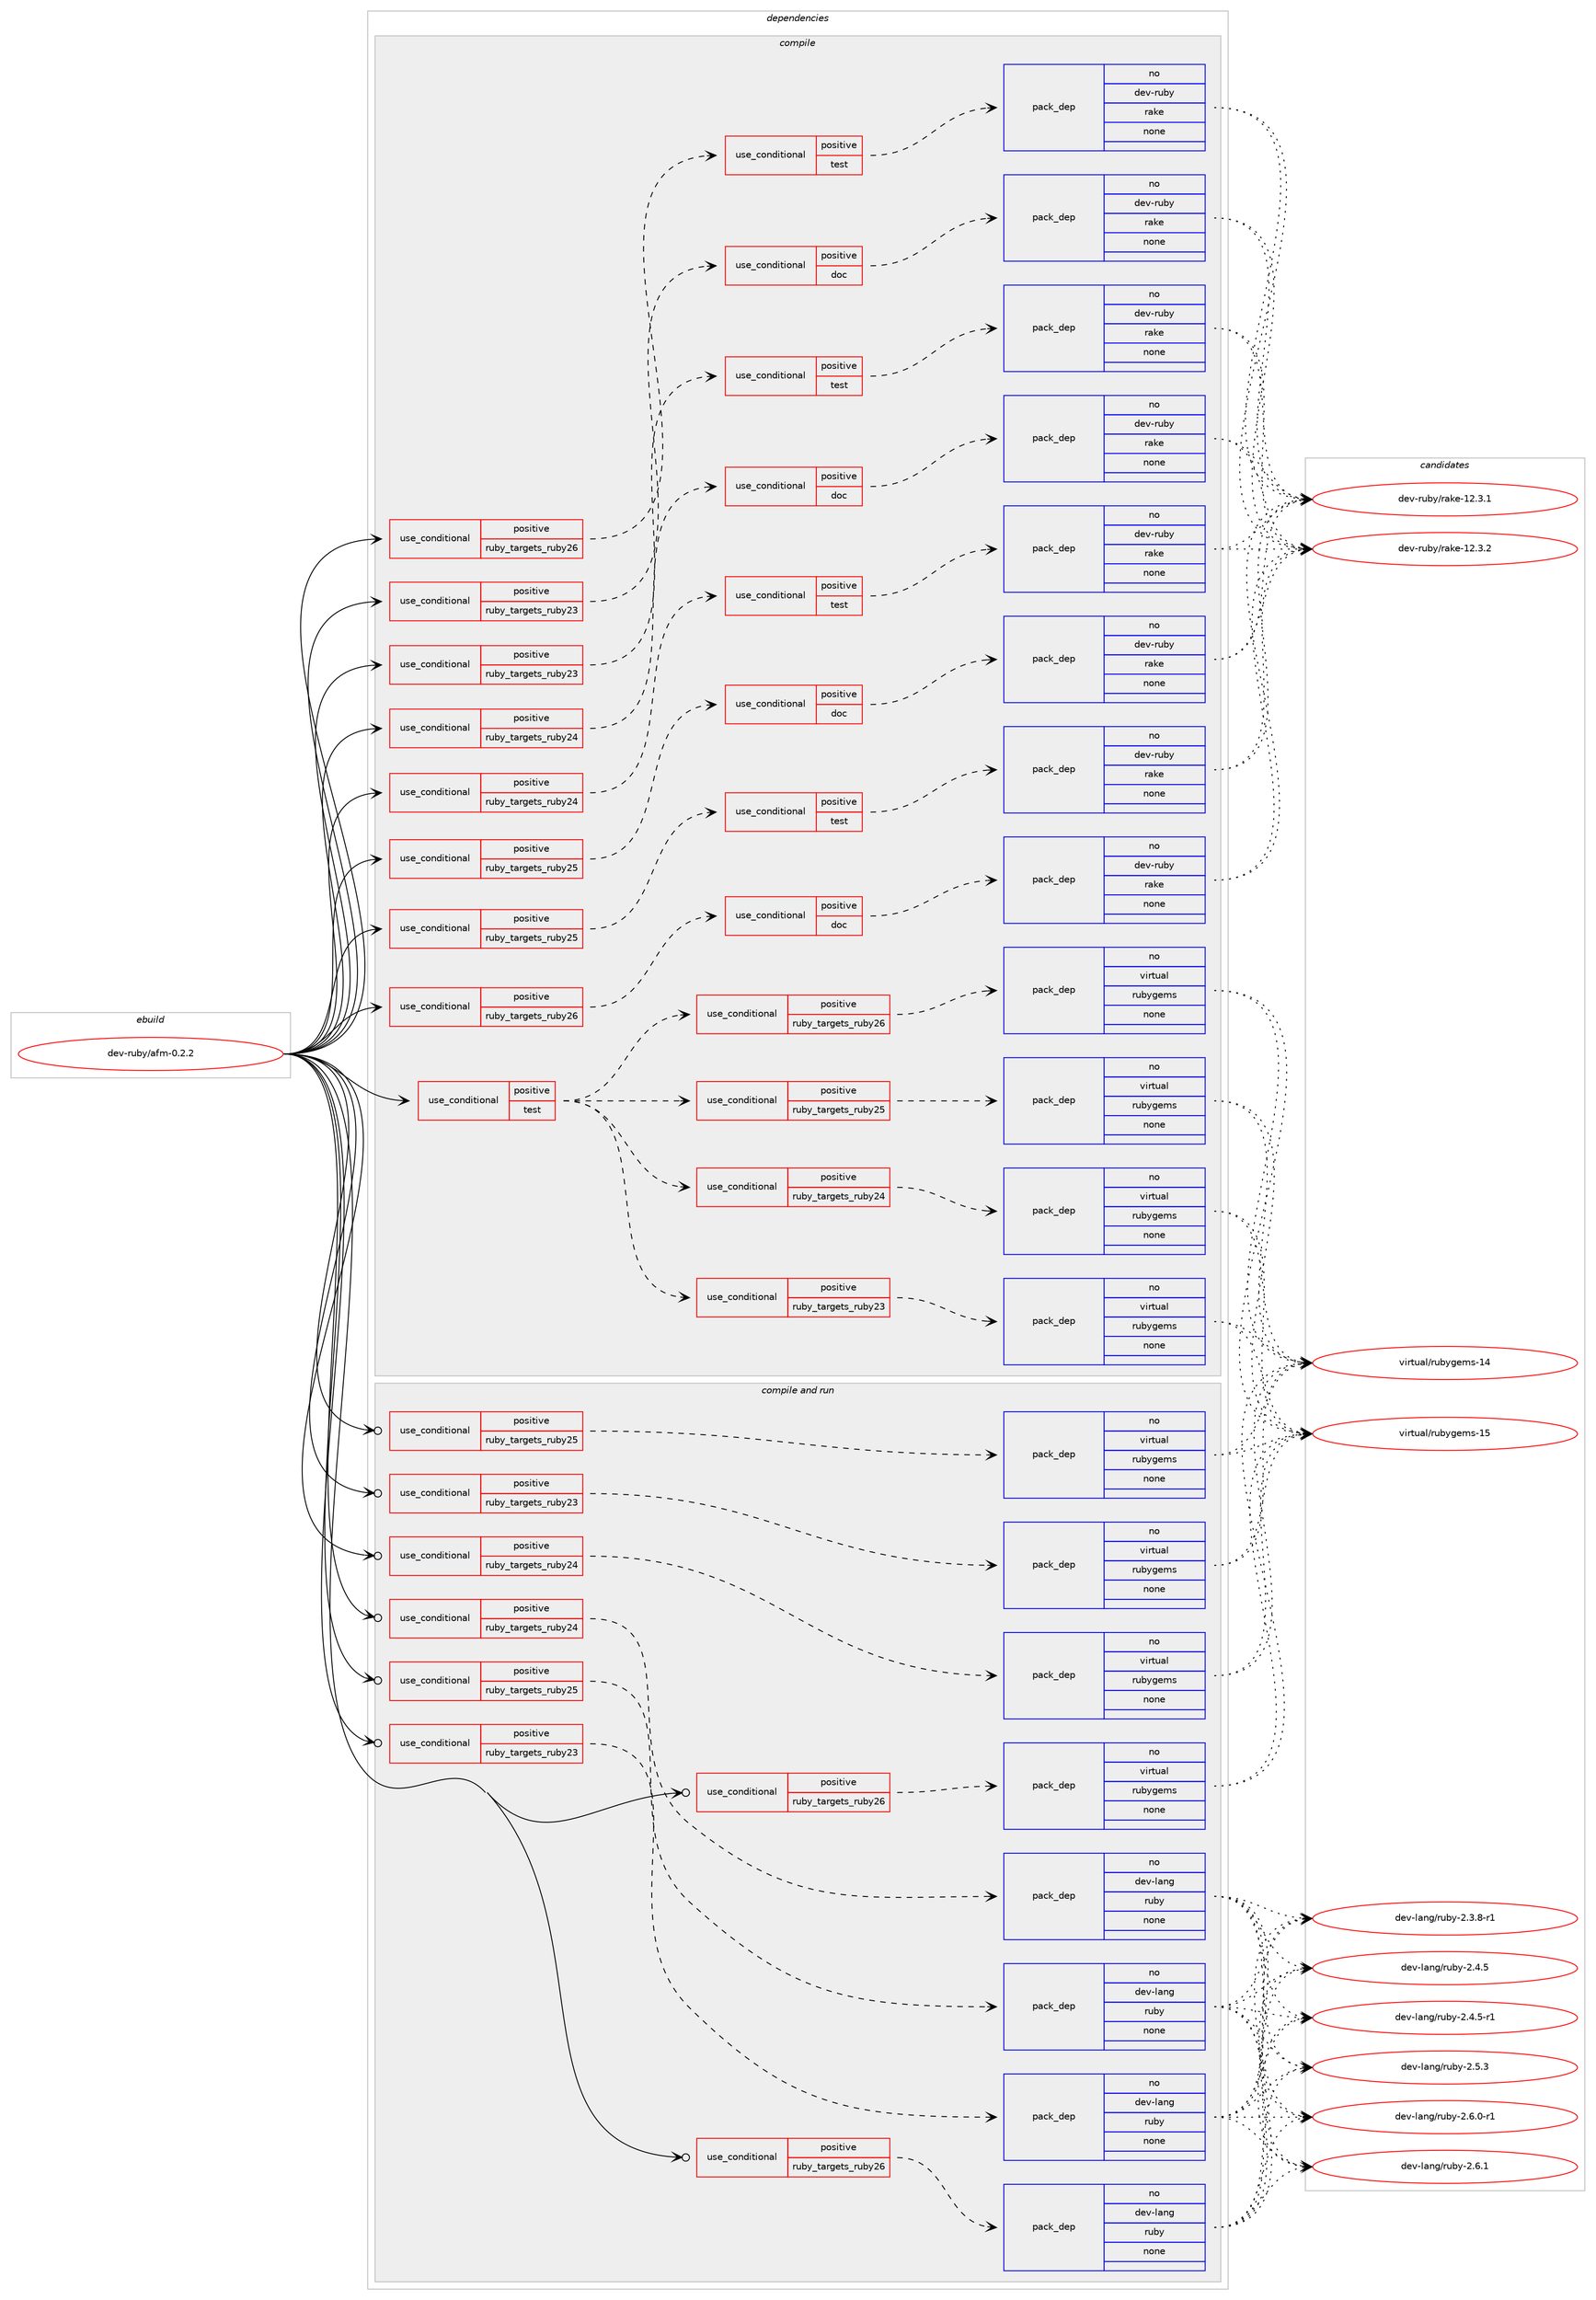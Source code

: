 digraph prolog {

# *************
# Graph options
# *************

newrank=true;
concentrate=true;
compound=true;
graph [rankdir=LR,fontname=Helvetica,fontsize=10,ranksep=1.5];#, ranksep=2.5, nodesep=0.2];
edge  [arrowhead=vee];
node  [fontname=Helvetica,fontsize=10];

# **********
# The ebuild
# **********

subgraph cluster_leftcol {
color=gray;
rank=same;
label=<<i>ebuild</i>>;
id [label="dev-ruby/afm-0.2.2", color=red, width=4, href="../dev-ruby/afm-0.2.2.svg"];
}

# ****************
# The dependencies
# ****************

subgraph cluster_midcol {
color=gray;
label=<<i>dependencies</i>>;
subgraph cluster_compile {
fillcolor="#eeeeee";
style=filled;
label=<<i>compile</i>>;
subgraph cond393060 {
dependency1480420 [label=<<TABLE BORDER="0" CELLBORDER="1" CELLSPACING="0" CELLPADDING="4"><TR><TD ROWSPAN="3" CELLPADDING="10">use_conditional</TD></TR><TR><TD>positive</TD></TR><TR><TD>ruby_targets_ruby23</TD></TR></TABLE>>, shape=none, color=red];
subgraph cond393061 {
dependency1480421 [label=<<TABLE BORDER="0" CELLBORDER="1" CELLSPACING="0" CELLPADDING="4"><TR><TD ROWSPAN="3" CELLPADDING="10">use_conditional</TD></TR><TR><TD>positive</TD></TR><TR><TD>doc</TD></TR></TABLE>>, shape=none, color=red];
subgraph pack1063934 {
dependency1480422 [label=<<TABLE BORDER="0" CELLBORDER="1" CELLSPACING="0" CELLPADDING="4" WIDTH="220"><TR><TD ROWSPAN="6" CELLPADDING="30">pack_dep</TD></TR><TR><TD WIDTH="110">no</TD></TR><TR><TD>dev-ruby</TD></TR><TR><TD>rake</TD></TR><TR><TD>none</TD></TR><TR><TD></TD></TR></TABLE>>, shape=none, color=blue];
}
dependency1480421:e -> dependency1480422:w [weight=20,style="dashed",arrowhead="vee"];
}
dependency1480420:e -> dependency1480421:w [weight=20,style="dashed",arrowhead="vee"];
}
id:e -> dependency1480420:w [weight=20,style="solid",arrowhead="vee"];
subgraph cond393062 {
dependency1480423 [label=<<TABLE BORDER="0" CELLBORDER="1" CELLSPACING="0" CELLPADDING="4"><TR><TD ROWSPAN="3" CELLPADDING="10">use_conditional</TD></TR><TR><TD>positive</TD></TR><TR><TD>ruby_targets_ruby23</TD></TR></TABLE>>, shape=none, color=red];
subgraph cond393063 {
dependency1480424 [label=<<TABLE BORDER="0" CELLBORDER="1" CELLSPACING="0" CELLPADDING="4"><TR><TD ROWSPAN="3" CELLPADDING="10">use_conditional</TD></TR><TR><TD>positive</TD></TR><TR><TD>test</TD></TR></TABLE>>, shape=none, color=red];
subgraph pack1063935 {
dependency1480425 [label=<<TABLE BORDER="0" CELLBORDER="1" CELLSPACING="0" CELLPADDING="4" WIDTH="220"><TR><TD ROWSPAN="6" CELLPADDING="30">pack_dep</TD></TR><TR><TD WIDTH="110">no</TD></TR><TR><TD>dev-ruby</TD></TR><TR><TD>rake</TD></TR><TR><TD>none</TD></TR><TR><TD></TD></TR></TABLE>>, shape=none, color=blue];
}
dependency1480424:e -> dependency1480425:w [weight=20,style="dashed",arrowhead="vee"];
}
dependency1480423:e -> dependency1480424:w [weight=20,style="dashed",arrowhead="vee"];
}
id:e -> dependency1480423:w [weight=20,style="solid",arrowhead="vee"];
subgraph cond393064 {
dependency1480426 [label=<<TABLE BORDER="0" CELLBORDER="1" CELLSPACING="0" CELLPADDING="4"><TR><TD ROWSPAN="3" CELLPADDING="10">use_conditional</TD></TR><TR><TD>positive</TD></TR><TR><TD>ruby_targets_ruby24</TD></TR></TABLE>>, shape=none, color=red];
subgraph cond393065 {
dependency1480427 [label=<<TABLE BORDER="0" CELLBORDER="1" CELLSPACING="0" CELLPADDING="4"><TR><TD ROWSPAN="3" CELLPADDING="10">use_conditional</TD></TR><TR><TD>positive</TD></TR><TR><TD>doc</TD></TR></TABLE>>, shape=none, color=red];
subgraph pack1063936 {
dependency1480428 [label=<<TABLE BORDER="0" CELLBORDER="1" CELLSPACING="0" CELLPADDING="4" WIDTH="220"><TR><TD ROWSPAN="6" CELLPADDING="30">pack_dep</TD></TR><TR><TD WIDTH="110">no</TD></TR><TR><TD>dev-ruby</TD></TR><TR><TD>rake</TD></TR><TR><TD>none</TD></TR><TR><TD></TD></TR></TABLE>>, shape=none, color=blue];
}
dependency1480427:e -> dependency1480428:w [weight=20,style="dashed",arrowhead="vee"];
}
dependency1480426:e -> dependency1480427:w [weight=20,style="dashed",arrowhead="vee"];
}
id:e -> dependency1480426:w [weight=20,style="solid",arrowhead="vee"];
subgraph cond393066 {
dependency1480429 [label=<<TABLE BORDER="0" CELLBORDER="1" CELLSPACING="0" CELLPADDING="4"><TR><TD ROWSPAN="3" CELLPADDING="10">use_conditional</TD></TR><TR><TD>positive</TD></TR><TR><TD>ruby_targets_ruby24</TD></TR></TABLE>>, shape=none, color=red];
subgraph cond393067 {
dependency1480430 [label=<<TABLE BORDER="0" CELLBORDER="1" CELLSPACING="0" CELLPADDING="4"><TR><TD ROWSPAN="3" CELLPADDING="10">use_conditional</TD></TR><TR><TD>positive</TD></TR><TR><TD>test</TD></TR></TABLE>>, shape=none, color=red];
subgraph pack1063937 {
dependency1480431 [label=<<TABLE BORDER="0" CELLBORDER="1" CELLSPACING="0" CELLPADDING="4" WIDTH="220"><TR><TD ROWSPAN="6" CELLPADDING="30">pack_dep</TD></TR><TR><TD WIDTH="110">no</TD></TR><TR><TD>dev-ruby</TD></TR><TR><TD>rake</TD></TR><TR><TD>none</TD></TR><TR><TD></TD></TR></TABLE>>, shape=none, color=blue];
}
dependency1480430:e -> dependency1480431:w [weight=20,style="dashed",arrowhead="vee"];
}
dependency1480429:e -> dependency1480430:w [weight=20,style="dashed",arrowhead="vee"];
}
id:e -> dependency1480429:w [weight=20,style="solid",arrowhead="vee"];
subgraph cond393068 {
dependency1480432 [label=<<TABLE BORDER="0" CELLBORDER="1" CELLSPACING="0" CELLPADDING="4"><TR><TD ROWSPAN="3" CELLPADDING="10">use_conditional</TD></TR><TR><TD>positive</TD></TR><TR><TD>ruby_targets_ruby25</TD></TR></TABLE>>, shape=none, color=red];
subgraph cond393069 {
dependency1480433 [label=<<TABLE BORDER="0" CELLBORDER="1" CELLSPACING="0" CELLPADDING="4"><TR><TD ROWSPAN="3" CELLPADDING="10">use_conditional</TD></TR><TR><TD>positive</TD></TR><TR><TD>doc</TD></TR></TABLE>>, shape=none, color=red];
subgraph pack1063938 {
dependency1480434 [label=<<TABLE BORDER="0" CELLBORDER="1" CELLSPACING="0" CELLPADDING="4" WIDTH="220"><TR><TD ROWSPAN="6" CELLPADDING="30">pack_dep</TD></TR><TR><TD WIDTH="110">no</TD></TR><TR><TD>dev-ruby</TD></TR><TR><TD>rake</TD></TR><TR><TD>none</TD></TR><TR><TD></TD></TR></TABLE>>, shape=none, color=blue];
}
dependency1480433:e -> dependency1480434:w [weight=20,style="dashed",arrowhead="vee"];
}
dependency1480432:e -> dependency1480433:w [weight=20,style="dashed",arrowhead="vee"];
}
id:e -> dependency1480432:w [weight=20,style="solid",arrowhead="vee"];
subgraph cond393070 {
dependency1480435 [label=<<TABLE BORDER="0" CELLBORDER="1" CELLSPACING="0" CELLPADDING="4"><TR><TD ROWSPAN="3" CELLPADDING="10">use_conditional</TD></TR><TR><TD>positive</TD></TR><TR><TD>ruby_targets_ruby25</TD></TR></TABLE>>, shape=none, color=red];
subgraph cond393071 {
dependency1480436 [label=<<TABLE BORDER="0" CELLBORDER="1" CELLSPACING="0" CELLPADDING="4"><TR><TD ROWSPAN="3" CELLPADDING="10">use_conditional</TD></TR><TR><TD>positive</TD></TR><TR><TD>test</TD></TR></TABLE>>, shape=none, color=red];
subgraph pack1063939 {
dependency1480437 [label=<<TABLE BORDER="0" CELLBORDER="1" CELLSPACING="0" CELLPADDING="4" WIDTH="220"><TR><TD ROWSPAN="6" CELLPADDING="30">pack_dep</TD></TR><TR><TD WIDTH="110">no</TD></TR><TR><TD>dev-ruby</TD></TR><TR><TD>rake</TD></TR><TR><TD>none</TD></TR><TR><TD></TD></TR></TABLE>>, shape=none, color=blue];
}
dependency1480436:e -> dependency1480437:w [weight=20,style="dashed",arrowhead="vee"];
}
dependency1480435:e -> dependency1480436:w [weight=20,style="dashed",arrowhead="vee"];
}
id:e -> dependency1480435:w [weight=20,style="solid",arrowhead="vee"];
subgraph cond393072 {
dependency1480438 [label=<<TABLE BORDER="0" CELLBORDER="1" CELLSPACING="0" CELLPADDING="4"><TR><TD ROWSPAN="3" CELLPADDING="10">use_conditional</TD></TR><TR><TD>positive</TD></TR><TR><TD>ruby_targets_ruby26</TD></TR></TABLE>>, shape=none, color=red];
subgraph cond393073 {
dependency1480439 [label=<<TABLE BORDER="0" CELLBORDER="1" CELLSPACING="0" CELLPADDING="4"><TR><TD ROWSPAN="3" CELLPADDING="10">use_conditional</TD></TR><TR><TD>positive</TD></TR><TR><TD>doc</TD></TR></TABLE>>, shape=none, color=red];
subgraph pack1063940 {
dependency1480440 [label=<<TABLE BORDER="0" CELLBORDER="1" CELLSPACING="0" CELLPADDING="4" WIDTH="220"><TR><TD ROWSPAN="6" CELLPADDING="30">pack_dep</TD></TR><TR><TD WIDTH="110">no</TD></TR><TR><TD>dev-ruby</TD></TR><TR><TD>rake</TD></TR><TR><TD>none</TD></TR><TR><TD></TD></TR></TABLE>>, shape=none, color=blue];
}
dependency1480439:e -> dependency1480440:w [weight=20,style="dashed",arrowhead="vee"];
}
dependency1480438:e -> dependency1480439:w [weight=20,style="dashed",arrowhead="vee"];
}
id:e -> dependency1480438:w [weight=20,style="solid",arrowhead="vee"];
subgraph cond393074 {
dependency1480441 [label=<<TABLE BORDER="0" CELLBORDER="1" CELLSPACING="0" CELLPADDING="4"><TR><TD ROWSPAN="3" CELLPADDING="10">use_conditional</TD></TR><TR><TD>positive</TD></TR><TR><TD>ruby_targets_ruby26</TD></TR></TABLE>>, shape=none, color=red];
subgraph cond393075 {
dependency1480442 [label=<<TABLE BORDER="0" CELLBORDER="1" CELLSPACING="0" CELLPADDING="4"><TR><TD ROWSPAN="3" CELLPADDING="10">use_conditional</TD></TR><TR><TD>positive</TD></TR><TR><TD>test</TD></TR></TABLE>>, shape=none, color=red];
subgraph pack1063941 {
dependency1480443 [label=<<TABLE BORDER="0" CELLBORDER="1" CELLSPACING="0" CELLPADDING="4" WIDTH="220"><TR><TD ROWSPAN="6" CELLPADDING="30">pack_dep</TD></TR><TR><TD WIDTH="110">no</TD></TR><TR><TD>dev-ruby</TD></TR><TR><TD>rake</TD></TR><TR><TD>none</TD></TR><TR><TD></TD></TR></TABLE>>, shape=none, color=blue];
}
dependency1480442:e -> dependency1480443:w [weight=20,style="dashed",arrowhead="vee"];
}
dependency1480441:e -> dependency1480442:w [weight=20,style="dashed",arrowhead="vee"];
}
id:e -> dependency1480441:w [weight=20,style="solid",arrowhead="vee"];
subgraph cond393076 {
dependency1480444 [label=<<TABLE BORDER="0" CELLBORDER="1" CELLSPACING="0" CELLPADDING="4"><TR><TD ROWSPAN="3" CELLPADDING="10">use_conditional</TD></TR><TR><TD>positive</TD></TR><TR><TD>test</TD></TR></TABLE>>, shape=none, color=red];
subgraph cond393077 {
dependency1480445 [label=<<TABLE BORDER="0" CELLBORDER="1" CELLSPACING="0" CELLPADDING="4"><TR><TD ROWSPAN="3" CELLPADDING="10">use_conditional</TD></TR><TR><TD>positive</TD></TR><TR><TD>ruby_targets_ruby23</TD></TR></TABLE>>, shape=none, color=red];
subgraph pack1063942 {
dependency1480446 [label=<<TABLE BORDER="0" CELLBORDER="1" CELLSPACING="0" CELLPADDING="4" WIDTH="220"><TR><TD ROWSPAN="6" CELLPADDING="30">pack_dep</TD></TR><TR><TD WIDTH="110">no</TD></TR><TR><TD>virtual</TD></TR><TR><TD>rubygems</TD></TR><TR><TD>none</TD></TR><TR><TD></TD></TR></TABLE>>, shape=none, color=blue];
}
dependency1480445:e -> dependency1480446:w [weight=20,style="dashed",arrowhead="vee"];
}
dependency1480444:e -> dependency1480445:w [weight=20,style="dashed",arrowhead="vee"];
subgraph cond393078 {
dependency1480447 [label=<<TABLE BORDER="0" CELLBORDER="1" CELLSPACING="0" CELLPADDING="4"><TR><TD ROWSPAN="3" CELLPADDING="10">use_conditional</TD></TR><TR><TD>positive</TD></TR><TR><TD>ruby_targets_ruby24</TD></TR></TABLE>>, shape=none, color=red];
subgraph pack1063943 {
dependency1480448 [label=<<TABLE BORDER="0" CELLBORDER="1" CELLSPACING="0" CELLPADDING="4" WIDTH="220"><TR><TD ROWSPAN="6" CELLPADDING="30">pack_dep</TD></TR><TR><TD WIDTH="110">no</TD></TR><TR><TD>virtual</TD></TR><TR><TD>rubygems</TD></TR><TR><TD>none</TD></TR><TR><TD></TD></TR></TABLE>>, shape=none, color=blue];
}
dependency1480447:e -> dependency1480448:w [weight=20,style="dashed",arrowhead="vee"];
}
dependency1480444:e -> dependency1480447:w [weight=20,style="dashed",arrowhead="vee"];
subgraph cond393079 {
dependency1480449 [label=<<TABLE BORDER="0" CELLBORDER="1" CELLSPACING="0" CELLPADDING="4"><TR><TD ROWSPAN="3" CELLPADDING="10">use_conditional</TD></TR><TR><TD>positive</TD></TR><TR><TD>ruby_targets_ruby25</TD></TR></TABLE>>, shape=none, color=red];
subgraph pack1063944 {
dependency1480450 [label=<<TABLE BORDER="0" CELLBORDER="1" CELLSPACING="0" CELLPADDING="4" WIDTH="220"><TR><TD ROWSPAN="6" CELLPADDING="30">pack_dep</TD></TR><TR><TD WIDTH="110">no</TD></TR><TR><TD>virtual</TD></TR><TR><TD>rubygems</TD></TR><TR><TD>none</TD></TR><TR><TD></TD></TR></TABLE>>, shape=none, color=blue];
}
dependency1480449:e -> dependency1480450:w [weight=20,style="dashed",arrowhead="vee"];
}
dependency1480444:e -> dependency1480449:w [weight=20,style="dashed",arrowhead="vee"];
subgraph cond393080 {
dependency1480451 [label=<<TABLE BORDER="0" CELLBORDER="1" CELLSPACING="0" CELLPADDING="4"><TR><TD ROWSPAN="3" CELLPADDING="10">use_conditional</TD></TR><TR><TD>positive</TD></TR><TR><TD>ruby_targets_ruby26</TD></TR></TABLE>>, shape=none, color=red];
subgraph pack1063945 {
dependency1480452 [label=<<TABLE BORDER="0" CELLBORDER="1" CELLSPACING="0" CELLPADDING="4" WIDTH="220"><TR><TD ROWSPAN="6" CELLPADDING="30">pack_dep</TD></TR><TR><TD WIDTH="110">no</TD></TR><TR><TD>virtual</TD></TR><TR><TD>rubygems</TD></TR><TR><TD>none</TD></TR><TR><TD></TD></TR></TABLE>>, shape=none, color=blue];
}
dependency1480451:e -> dependency1480452:w [weight=20,style="dashed",arrowhead="vee"];
}
dependency1480444:e -> dependency1480451:w [weight=20,style="dashed",arrowhead="vee"];
}
id:e -> dependency1480444:w [weight=20,style="solid",arrowhead="vee"];
}
subgraph cluster_compileandrun {
fillcolor="#eeeeee";
style=filled;
label=<<i>compile and run</i>>;
subgraph cond393081 {
dependency1480453 [label=<<TABLE BORDER="0" CELLBORDER="1" CELLSPACING="0" CELLPADDING="4"><TR><TD ROWSPAN="3" CELLPADDING="10">use_conditional</TD></TR><TR><TD>positive</TD></TR><TR><TD>ruby_targets_ruby23</TD></TR></TABLE>>, shape=none, color=red];
subgraph pack1063946 {
dependency1480454 [label=<<TABLE BORDER="0" CELLBORDER="1" CELLSPACING="0" CELLPADDING="4" WIDTH="220"><TR><TD ROWSPAN="6" CELLPADDING="30">pack_dep</TD></TR><TR><TD WIDTH="110">no</TD></TR><TR><TD>dev-lang</TD></TR><TR><TD>ruby</TD></TR><TR><TD>none</TD></TR><TR><TD></TD></TR></TABLE>>, shape=none, color=blue];
}
dependency1480453:e -> dependency1480454:w [weight=20,style="dashed",arrowhead="vee"];
}
id:e -> dependency1480453:w [weight=20,style="solid",arrowhead="odotvee"];
subgraph cond393082 {
dependency1480455 [label=<<TABLE BORDER="0" CELLBORDER="1" CELLSPACING="0" CELLPADDING="4"><TR><TD ROWSPAN="3" CELLPADDING="10">use_conditional</TD></TR><TR><TD>positive</TD></TR><TR><TD>ruby_targets_ruby23</TD></TR></TABLE>>, shape=none, color=red];
subgraph pack1063947 {
dependency1480456 [label=<<TABLE BORDER="0" CELLBORDER="1" CELLSPACING="0" CELLPADDING="4" WIDTH="220"><TR><TD ROWSPAN="6" CELLPADDING="30">pack_dep</TD></TR><TR><TD WIDTH="110">no</TD></TR><TR><TD>virtual</TD></TR><TR><TD>rubygems</TD></TR><TR><TD>none</TD></TR><TR><TD></TD></TR></TABLE>>, shape=none, color=blue];
}
dependency1480455:e -> dependency1480456:w [weight=20,style="dashed",arrowhead="vee"];
}
id:e -> dependency1480455:w [weight=20,style="solid",arrowhead="odotvee"];
subgraph cond393083 {
dependency1480457 [label=<<TABLE BORDER="0" CELLBORDER="1" CELLSPACING="0" CELLPADDING="4"><TR><TD ROWSPAN="3" CELLPADDING="10">use_conditional</TD></TR><TR><TD>positive</TD></TR><TR><TD>ruby_targets_ruby24</TD></TR></TABLE>>, shape=none, color=red];
subgraph pack1063948 {
dependency1480458 [label=<<TABLE BORDER="0" CELLBORDER="1" CELLSPACING="0" CELLPADDING="4" WIDTH="220"><TR><TD ROWSPAN="6" CELLPADDING="30">pack_dep</TD></TR><TR><TD WIDTH="110">no</TD></TR><TR><TD>dev-lang</TD></TR><TR><TD>ruby</TD></TR><TR><TD>none</TD></TR><TR><TD></TD></TR></TABLE>>, shape=none, color=blue];
}
dependency1480457:e -> dependency1480458:w [weight=20,style="dashed",arrowhead="vee"];
}
id:e -> dependency1480457:w [weight=20,style="solid",arrowhead="odotvee"];
subgraph cond393084 {
dependency1480459 [label=<<TABLE BORDER="0" CELLBORDER="1" CELLSPACING="0" CELLPADDING="4"><TR><TD ROWSPAN="3" CELLPADDING="10">use_conditional</TD></TR><TR><TD>positive</TD></TR><TR><TD>ruby_targets_ruby24</TD></TR></TABLE>>, shape=none, color=red];
subgraph pack1063949 {
dependency1480460 [label=<<TABLE BORDER="0" CELLBORDER="1" CELLSPACING="0" CELLPADDING="4" WIDTH="220"><TR><TD ROWSPAN="6" CELLPADDING="30">pack_dep</TD></TR><TR><TD WIDTH="110">no</TD></TR><TR><TD>virtual</TD></TR><TR><TD>rubygems</TD></TR><TR><TD>none</TD></TR><TR><TD></TD></TR></TABLE>>, shape=none, color=blue];
}
dependency1480459:e -> dependency1480460:w [weight=20,style="dashed",arrowhead="vee"];
}
id:e -> dependency1480459:w [weight=20,style="solid",arrowhead="odotvee"];
subgraph cond393085 {
dependency1480461 [label=<<TABLE BORDER="0" CELLBORDER="1" CELLSPACING="0" CELLPADDING="4"><TR><TD ROWSPAN="3" CELLPADDING="10">use_conditional</TD></TR><TR><TD>positive</TD></TR><TR><TD>ruby_targets_ruby25</TD></TR></TABLE>>, shape=none, color=red];
subgraph pack1063950 {
dependency1480462 [label=<<TABLE BORDER="0" CELLBORDER="1" CELLSPACING="0" CELLPADDING="4" WIDTH="220"><TR><TD ROWSPAN="6" CELLPADDING="30">pack_dep</TD></TR><TR><TD WIDTH="110">no</TD></TR><TR><TD>dev-lang</TD></TR><TR><TD>ruby</TD></TR><TR><TD>none</TD></TR><TR><TD></TD></TR></TABLE>>, shape=none, color=blue];
}
dependency1480461:e -> dependency1480462:w [weight=20,style="dashed",arrowhead="vee"];
}
id:e -> dependency1480461:w [weight=20,style="solid",arrowhead="odotvee"];
subgraph cond393086 {
dependency1480463 [label=<<TABLE BORDER="0" CELLBORDER="1" CELLSPACING="0" CELLPADDING="4"><TR><TD ROWSPAN="3" CELLPADDING="10">use_conditional</TD></TR><TR><TD>positive</TD></TR><TR><TD>ruby_targets_ruby25</TD></TR></TABLE>>, shape=none, color=red];
subgraph pack1063951 {
dependency1480464 [label=<<TABLE BORDER="0" CELLBORDER="1" CELLSPACING="0" CELLPADDING="4" WIDTH="220"><TR><TD ROWSPAN="6" CELLPADDING="30">pack_dep</TD></TR><TR><TD WIDTH="110">no</TD></TR><TR><TD>virtual</TD></TR><TR><TD>rubygems</TD></TR><TR><TD>none</TD></TR><TR><TD></TD></TR></TABLE>>, shape=none, color=blue];
}
dependency1480463:e -> dependency1480464:w [weight=20,style="dashed",arrowhead="vee"];
}
id:e -> dependency1480463:w [weight=20,style="solid",arrowhead="odotvee"];
subgraph cond393087 {
dependency1480465 [label=<<TABLE BORDER="0" CELLBORDER="1" CELLSPACING="0" CELLPADDING="4"><TR><TD ROWSPAN="3" CELLPADDING="10">use_conditional</TD></TR><TR><TD>positive</TD></TR><TR><TD>ruby_targets_ruby26</TD></TR></TABLE>>, shape=none, color=red];
subgraph pack1063952 {
dependency1480466 [label=<<TABLE BORDER="0" CELLBORDER="1" CELLSPACING="0" CELLPADDING="4" WIDTH="220"><TR><TD ROWSPAN="6" CELLPADDING="30">pack_dep</TD></TR><TR><TD WIDTH="110">no</TD></TR><TR><TD>dev-lang</TD></TR><TR><TD>ruby</TD></TR><TR><TD>none</TD></TR><TR><TD></TD></TR></TABLE>>, shape=none, color=blue];
}
dependency1480465:e -> dependency1480466:w [weight=20,style="dashed",arrowhead="vee"];
}
id:e -> dependency1480465:w [weight=20,style="solid",arrowhead="odotvee"];
subgraph cond393088 {
dependency1480467 [label=<<TABLE BORDER="0" CELLBORDER="1" CELLSPACING="0" CELLPADDING="4"><TR><TD ROWSPAN="3" CELLPADDING="10">use_conditional</TD></TR><TR><TD>positive</TD></TR><TR><TD>ruby_targets_ruby26</TD></TR></TABLE>>, shape=none, color=red];
subgraph pack1063953 {
dependency1480468 [label=<<TABLE BORDER="0" CELLBORDER="1" CELLSPACING="0" CELLPADDING="4" WIDTH="220"><TR><TD ROWSPAN="6" CELLPADDING="30">pack_dep</TD></TR><TR><TD WIDTH="110">no</TD></TR><TR><TD>virtual</TD></TR><TR><TD>rubygems</TD></TR><TR><TD>none</TD></TR><TR><TD></TD></TR></TABLE>>, shape=none, color=blue];
}
dependency1480467:e -> dependency1480468:w [weight=20,style="dashed",arrowhead="vee"];
}
id:e -> dependency1480467:w [weight=20,style="solid",arrowhead="odotvee"];
}
subgraph cluster_run {
fillcolor="#eeeeee";
style=filled;
label=<<i>run</i>>;
}
}

# **************
# The candidates
# **************

subgraph cluster_choices {
rank=same;
color=gray;
label=<<i>candidates</i>>;

subgraph choice1063934 {
color=black;
nodesep=1;
choice1001011184511411798121471149710710145495046514649 [label="dev-ruby/rake-12.3.1", color=red, width=4,href="../dev-ruby/rake-12.3.1.svg"];
choice1001011184511411798121471149710710145495046514650 [label="dev-ruby/rake-12.3.2", color=red, width=4,href="../dev-ruby/rake-12.3.2.svg"];
dependency1480422:e -> choice1001011184511411798121471149710710145495046514649:w [style=dotted,weight="100"];
dependency1480422:e -> choice1001011184511411798121471149710710145495046514650:w [style=dotted,weight="100"];
}
subgraph choice1063935 {
color=black;
nodesep=1;
choice1001011184511411798121471149710710145495046514649 [label="dev-ruby/rake-12.3.1", color=red, width=4,href="../dev-ruby/rake-12.3.1.svg"];
choice1001011184511411798121471149710710145495046514650 [label="dev-ruby/rake-12.3.2", color=red, width=4,href="../dev-ruby/rake-12.3.2.svg"];
dependency1480425:e -> choice1001011184511411798121471149710710145495046514649:w [style=dotted,weight="100"];
dependency1480425:e -> choice1001011184511411798121471149710710145495046514650:w [style=dotted,weight="100"];
}
subgraph choice1063936 {
color=black;
nodesep=1;
choice1001011184511411798121471149710710145495046514649 [label="dev-ruby/rake-12.3.1", color=red, width=4,href="../dev-ruby/rake-12.3.1.svg"];
choice1001011184511411798121471149710710145495046514650 [label="dev-ruby/rake-12.3.2", color=red, width=4,href="../dev-ruby/rake-12.3.2.svg"];
dependency1480428:e -> choice1001011184511411798121471149710710145495046514649:w [style=dotted,weight="100"];
dependency1480428:e -> choice1001011184511411798121471149710710145495046514650:w [style=dotted,weight="100"];
}
subgraph choice1063937 {
color=black;
nodesep=1;
choice1001011184511411798121471149710710145495046514649 [label="dev-ruby/rake-12.3.1", color=red, width=4,href="../dev-ruby/rake-12.3.1.svg"];
choice1001011184511411798121471149710710145495046514650 [label="dev-ruby/rake-12.3.2", color=red, width=4,href="../dev-ruby/rake-12.3.2.svg"];
dependency1480431:e -> choice1001011184511411798121471149710710145495046514649:w [style=dotted,weight="100"];
dependency1480431:e -> choice1001011184511411798121471149710710145495046514650:w [style=dotted,weight="100"];
}
subgraph choice1063938 {
color=black;
nodesep=1;
choice1001011184511411798121471149710710145495046514649 [label="dev-ruby/rake-12.3.1", color=red, width=4,href="../dev-ruby/rake-12.3.1.svg"];
choice1001011184511411798121471149710710145495046514650 [label="dev-ruby/rake-12.3.2", color=red, width=4,href="../dev-ruby/rake-12.3.2.svg"];
dependency1480434:e -> choice1001011184511411798121471149710710145495046514649:w [style=dotted,weight="100"];
dependency1480434:e -> choice1001011184511411798121471149710710145495046514650:w [style=dotted,weight="100"];
}
subgraph choice1063939 {
color=black;
nodesep=1;
choice1001011184511411798121471149710710145495046514649 [label="dev-ruby/rake-12.3.1", color=red, width=4,href="../dev-ruby/rake-12.3.1.svg"];
choice1001011184511411798121471149710710145495046514650 [label="dev-ruby/rake-12.3.2", color=red, width=4,href="../dev-ruby/rake-12.3.2.svg"];
dependency1480437:e -> choice1001011184511411798121471149710710145495046514649:w [style=dotted,weight="100"];
dependency1480437:e -> choice1001011184511411798121471149710710145495046514650:w [style=dotted,weight="100"];
}
subgraph choice1063940 {
color=black;
nodesep=1;
choice1001011184511411798121471149710710145495046514649 [label="dev-ruby/rake-12.3.1", color=red, width=4,href="../dev-ruby/rake-12.3.1.svg"];
choice1001011184511411798121471149710710145495046514650 [label="dev-ruby/rake-12.3.2", color=red, width=4,href="../dev-ruby/rake-12.3.2.svg"];
dependency1480440:e -> choice1001011184511411798121471149710710145495046514649:w [style=dotted,weight="100"];
dependency1480440:e -> choice1001011184511411798121471149710710145495046514650:w [style=dotted,weight="100"];
}
subgraph choice1063941 {
color=black;
nodesep=1;
choice1001011184511411798121471149710710145495046514649 [label="dev-ruby/rake-12.3.1", color=red, width=4,href="../dev-ruby/rake-12.3.1.svg"];
choice1001011184511411798121471149710710145495046514650 [label="dev-ruby/rake-12.3.2", color=red, width=4,href="../dev-ruby/rake-12.3.2.svg"];
dependency1480443:e -> choice1001011184511411798121471149710710145495046514649:w [style=dotted,weight="100"];
dependency1480443:e -> choice1001011184511411798121471149710710145495046514650:w [style=dotted,weight="100"];
}
subgraph choice1063942 {
color=black;
nodesep=1;
choice118105114116117971084711411798121103101109115454952 [label="virtual/rubygems-14", color=red, width=4,href="../virtual/rubygems-14.svg"];
choice118105114116117971084711411798121103101109115454953 [label="virtual/rubygems-15", color=red, width=4,href="../virtual/rubygems-15.svg"];
dependency1480446:e -> choice118105114116117971084711411798121103101109115454952:w [style=dotted,weight="100"];
dependency1480446:e -> choice118105114116117971084711411798121103101109115454953:w [style=dotted,weight="100"];
}
subgraph choice1063943 {
color=black;
nodesep=1;
choice118105114116117971084711411798121103101109115454952 [label="virtual/rubygems-14", color=red, width=4,href="../virtual/rubygems-14.svg"];
choice118105114116117971084711411798121103101109115454953 [label="virtual/rubygems-15", color=red, width=4,href="../virtual/rubygems-15.svg"];
dependency1480448:e -> choice118105114116117971084711411798121103101109115454952:w [style=dotted,weight="100"];
dependency1480448:e -> choice118105114116117971084711411798121103101109115454953:w [style=dotted,weight="100"];
}
subgraph choice1063944 {
color=black;
nodesep=1;
choice118105114116117971084711411798121103101109115454952 [label="virtual/rubygems-14", color=red, width=4,href="../virtual/rubygems-14.svg"];
choice118105114116117971084711411798121103101109115454953 [label="virtual/rubygems-15", color=red, width=4,href="../virtual/rubygems-15.svg"];
dependency1480450:e -> choice118105114116117971084711411798121103101109115454952:w [style=dotted,weight="100"];
dependency1480450:e -> choice118105114116117971084711411798121103101109115454953:w [style=dotted,weight="100"];
}
subgraph choice1063945 {
color=black;
nodesep=1;
choice118105114116117971084711411798121103101109115454952 [label="virtual/rubygems-14", color=red, width=4,href="../virtual/rubygems-14.svg"];
choice118105114116117971084711411798121103101109115454953 [label="virtual/rubygems-15", color=red, width=4,href="../virtual/rubygems-15.svg"];
dependency1480452:e -> choice118105114116117971084711411798121103101109115454952:w [style=dotted,weight="100"];
dependency1480452:e -> choice118105114116117971084711411798121103101109115454953:w [style=dotted,weight="100"];
}
subgraph choice1063946 {
color=black;
nodesep=1;
choice100101118451089711010347114117981214550465146564511449 [label="dev-lang/ruby-2.3.8-r1", color=red, width=4,href="../dev-lang/ruby-2.3.8-r1.svg"];
choice10010111845108971101034711411798121455046524653 [label="dev-lang/ruby-2.4.5", color=red, width=4,href="../dev-lang/ruby-2.4.5.svg"];
choice100101118451089711010347114117981214550465246534511449 [label="dev-lang/ruby-2.4.5-r1", color=red, width=4,href="../dev-lang/ruby-2.4.5-r1.svg"];
choice10010111845108971101034711411798121455046534651 [label="dev-lang/ruby-2.5.3", color=red, width=4,href="../dev-lang/ruby-2.5.3.svg"];
choice100101118451089711010347114117981214550465446484511449 [label="dev-lang/ruby-2.6.0-r1", color=red, width=4,href="../dev-lang/ruby-2.6.0-r1.svg"];
choice10010111845108971101034711411798121455046544649 [label="dev-lang/ruby-2.6.1", color=red, width=4,href="../dev-lang/ruby-2.6.1.svg"];
dependency1480454:e -> choice100101118451089711010347114117981214550465146564511449:w [style=dotted,weight="100"];
dependency1480454:e -> choice10010111845108971101034711411798121455046524653:w [style=dotted,weight="100"];
dependency1480454:e -> choice100101118451089711010347114117981214550465246534511449:w [style=dotted,weight="100"];
dependency1480454:e -> choice10010111845108971101034711411798121455046534651:w [style=dotted,weight="100"];
dependency1480454:e -> choice100101118451089711010347114117981214550465446484511449:w [style=dotted,weight="100"];
dependency1480454:e -> choice10010111845108971101034711411798121455046544649:w [style=dotted,weight="100"];
}
subgraph choice1063947 {
color=black;
nodesep=1;
choice118105114116117971084711411798121103101109115454952 [label="virtual/rubygems-14", color=red, width=4,href="../virtual/rubygems-14.svg"];
choice118105114116117971084711411798121103101109115454953 [label="virtual/rubygems-15", color=red, width=4,href="../virtual/rubygems-15.svg"];
dependency1480456:e -> choice118105114116117971084711411798121103101109115454952:w [style=dotted,weight="100"];
dependency1480456:e -> choice118105114116117971084711411798121103101109115454953:w [style=dotted,weight="100"];
}
subgraph choice1063948 {
color=black;
nodesep=1;
choice100101118451089711010347114117981214550465146564511449 [label="dev-lang/ruby-2.3.8-r1", color=red, width=4,href="../dev-lang/ruby-2.3.8-r1.svg"];
choice10010111845108971101034711411798121455046524653 [label="dev-lang/ruby-2.4.5", color=red, width=4,href="../dev-lang/ruby-2.4.5.svg"];
choice100101118451089711010347114117981214550465246534511449 [label="dev-lang/ruby-2.4.5-r1", color=red, width=4,href="../dev-lang/ruby-2.4.5-r1.svg"];
choice10010111845108971101034711411798121455046534651 [label="dev-lang/ruby-2.5.3", color=red, width=4,href="../dev-lang/ruby-2.5.3.svg"];
choice100101118451089711010347114117981214550465446484511449 [label="dev-lang/ruby-2.6.0-r1", color=red, width=4,href="../dev-lang/ruby-2.6.0-r1.svg"];
choice10010111845108971101034711411798121455046544649 [label="dev-lang/ruby-2.6.1", color=red, width=4,href="../dev-lang/ruby-2.6.1.svg"];
dependency1480458:e -> choice100101118451089711010347114117981214550465146564511449:w [style=dotted,weight="100"];
dependency1480458:e -> choice10010111845108971101034711411798121455046524653:w [style=dotted,weight="100"];
dependency1480458:e -> choice100101118451089711010347114117981214550465246534511449:w [style=dotted,weight="100"];
dependency1480458:e -> choice10010111845108971101034711411798121455046534651:w [style=dotted,weight="100"];
dependency1480458:e -> choice100101118451089711010347114117981214550465446484511449:w [style=dotted,weight="100"];
dependency1480458:e -> choice10010111845108971101034711411798121455046544649:w [style=dotted,weight="100"];
}
subgraph choice1063949 {
color=black;
nodesep=1;
choice118105114116117971084711411798121103101109115454952 [label="virtual/rubygems-14", color=red, width=4,href="../virtual/rubygems-14.svg"];
choice118105114116117971084711411798121103101109115454953 [label="virtual/rubygems-15", color=red, width=4,href="../virtual/rubygems-15.svg"];
dependency1480460:e -> choice118105114116117971084711411798121103101109115454952:w [style=dotted,weight="100"];
dependency1480460:e -> choice118105114116117971084711411798121103101109115454953:w [style=dotted,weight="100"];
}
subgraph choice1063950 {
color=black;
nodesep=1;
choice100101118451089711010347114117981214550465146564511449 [label="dev-lang/ruby-2.3.8-r1", color=red, width=4,href="../dev-lang/ruby-2.3.8-r1.svg"];
choice10010111845108971101034711411798121455046524653 [label="dev-lang/ruby-2.4.5", color=red, width=4,href="../dev-lang/ruby-2.4.5.svg"];
choice100101118451089711010347114117981214550465246534511449 [label="dev-lang/ruby-2.4.5-r1", color=red, width=4,href="../dev-lang/ruby-2.4.5-r1.svg"];
choice10010111845108971101034711411798121455046534651 [label="dev-lang/ruby-2.5.3", color=red, width=4,href="../dev-lang/ruby-2.5.3.svg"];
choice100101118451089711010347114117981214550465446484511449 [label="dev-lang/ruby-2.6.0-r1", color=red, width=4,href="../dev-lang/ruby-2.6.0-r1.svg"];
choice10010111845108971101034711411798121455046544649 [label="dev-lang/ruby-2.6.1", color=red, width=4,href="../dev-lang/ruby-2.6.1.svg"];
dependency1480462:e -> choice100101118451089711010347114117981214550465146564511449:w [style=dotted,weight="100"];
dependency1480462:e -> choice10010111845108971101034711411798121455046524653:w [style=dotted,weight="100"];
dependency1480462:e -> choice100101118451089711010347114117981214550465246534511449:w [style=dotted,weight="100"];
dependency1480462:e -> choice10010111845108971101034711411798121455046534651:w [style=dotted,weight="100"];
dependency1480462:e -> choice100101118451089711010347114117981214550465446484511449:w [style=dotted,weight="100"];
dependency1480462:e -> choice10010111845108971101034711411798121455046544649:w [style=dotted,weight="100"];
}
subgraph choice1063951 {
color=black;
nodesep=1;
choice118105114116117971084711411798121103101109115454952 [label="virtual/rubygems-14", color=red, width=4,href="../virtual/rubygems-14.svg"];
choice118105114116117971084711411798121103101109115454953 [label="virtual/rubygems-15", color=red, width=4,href="../virtual/rubygems-15.svg"];
dependency1480464:e -> choice118105114116117971084711411798121103101109115454952:w [style=dotted,weight="100"];
dependency1480464:e -> choice118105114116117971084711411798121103101109115454953:w [style=dotted,weight="100"];
}
subgraph choice1063952 {
color=black;
nodesep=1;
choice100101118451089711010347114117981214550465146564511449 [label="dev-lang/ruby-2.3.8-r1", color=red, width=4,href="../dev-lang/ruby-2.3.8-r1.svg"];
choice10010111845108971101034711411798121455046524653 [label="dev-lang/ruby-2.4.5", color=red, width=4,href="../dev-lang/ruby-2.4.5.svg"];
choice100101118451089711010347114117981214550465246534511449 [label="dev-lang/ruby-2.4.5-r1", color=red, width=4,href="../dev-lang/ruby-2.4.5-r1.svg"];
choice10010111845108971101034711411798121455046534651 [label="dev-lang/ruby-2.5.3", color=red, width=4,href="../dev-lang/ruby-2.5.3.svg"];
choice100101118451089711010347114117981214550465446484511449 [label="dev-lang/ruby-2.6.0-r1", color=red, width=4,href="../dev-lang/ruby-2.6.0-r1.svg"];
choice10010111845108971101034711411798121455046544649 [label="dev-lang/ruby-2.6.1", color=red, width=4,href="../dev-lang/ruby-2.6.1.svg"];
dependency1480466:e -> choice100101118451089711010347114117981214550465146564511449:w [style=dotted,weight="100"];
dependency1480466:e -> choice10010111845108971101034711411798121455046524653:w [style=dotted,weight="100"];
dependency1480466:e -> choice100101118451089711010347114117981214550465246534511449:w [style=dotted,weight="100"];
dependency1480466:e -> choice10010111845108971101034711411798121455046534651:w [style=dotted,weight="100"];
dependency1480466:e -> choice100101118451089711010347114117981214550465446484511449:w [style=dotted,weight="100"];
dependency1480466:e -> choice10010111845108971101034711411798121455046544649:w [style=dotted,weight="100"];
}
subgraph choice1063953 {
color=black;
nodesep=1;
choice118105114116117971084711411798121103101109115454952 [label="virtual/rubygems-14", color=red, width=4,href="../virtual/rubygems-14.svg"];
choice118105114116117971084711411798121103101109115454953 [label="virtual/rubygems-15", color=red, width=4,href="../virtual/rubygems-15.svg"];
dependency1480468:e -> choice118105114116117971084711411798121103101109115454952:w [style=dotted,weight="100"];
dependency1480468:e -> choice118105114116117971084711411798121103101109115454953:w [style=dotted,weight="100"];
}
}

}
